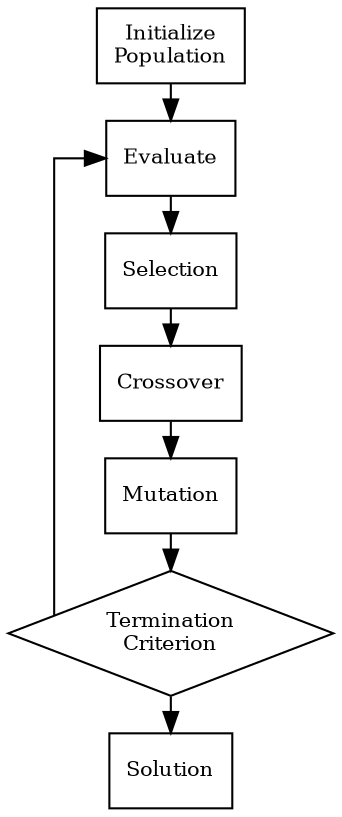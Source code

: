 digraph {
    graph [];
    rankdir=LR;
    splines=ortho;

    node [shape=rectangle, fontsize=10]

    initialize [label="Initialize\nPopulation"]
    evaluate [label="Evaluate"]
    selection [label="Selection"]
    crossover [label="Crossover"]
    mutation [label="Mutation"]
    criterion [shape=diamond, label="Termination\nCriterion"]
    solution [label="Solution"]

    initialize -> evaluate
    evaluate -> selection
    selection -> crossover
    crossover -> mutation
    mutation -> criterion
    criterion -> solution
    evaluate -> criterion [dir=back]

    {rank=same; initialize; evaluate; selection; crossover; mutation; criterion; solution;}
}